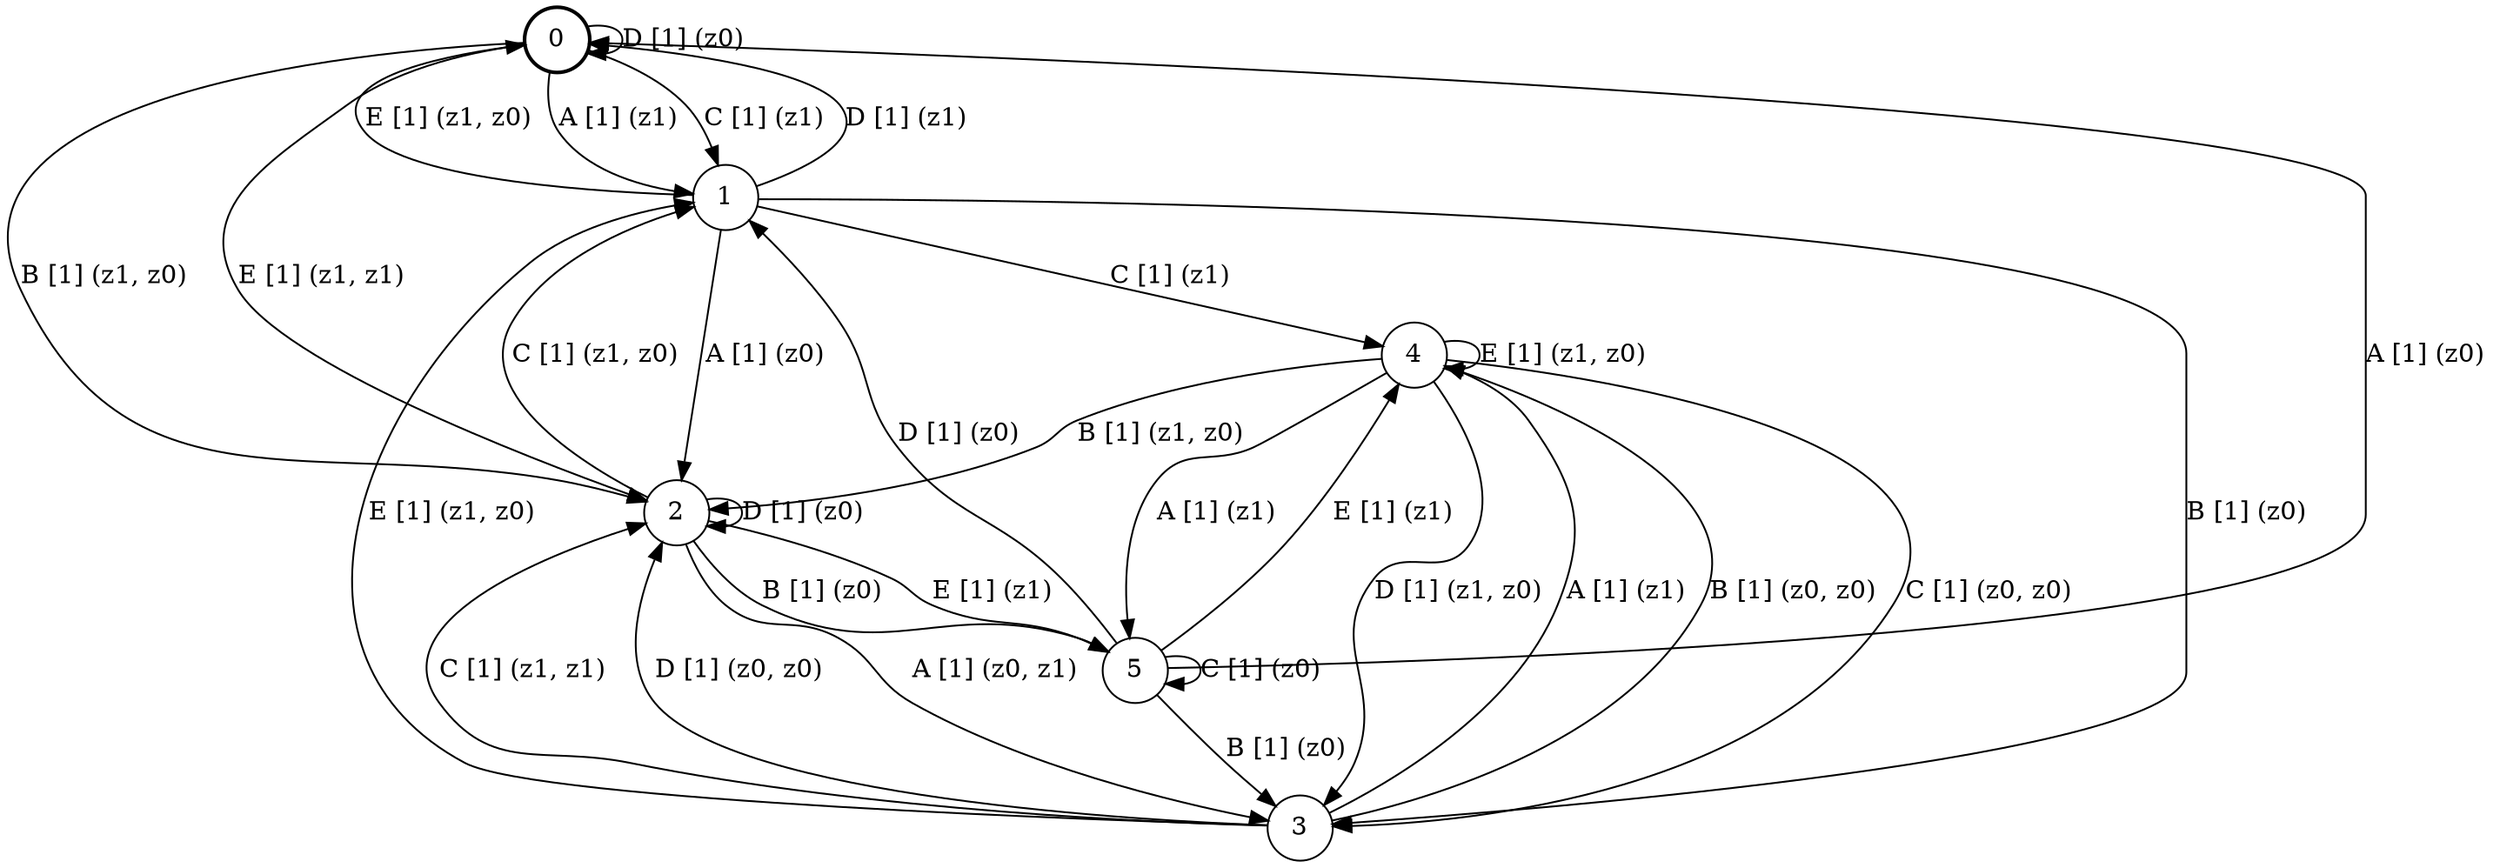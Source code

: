 # generated file, don't try to modify
# command: dot -Tpng <filename> > tree.png
digraph Automaton {
    node [shape = circle];
    0 [style = "bold"];
    0 -> 1 [label = "A [1] (z1) "];
    0 -> 2 [label = "B [1] (z1, z0) "];
    0 -> 1 [label = "C [1] (z1) "];
    0 -> 0 [label = "D [1] (z0) "];
    0 -> 2 [label = "E [1] (z1, z1) "];
    1 -> 2 [label = "A [1] (z0) "];
    1 -> 3 [label = "B [1] (z0) "];
    1 -> 4 [label = "C [1] (z1) "];
    1 -> 0 [label = "D [1] (z1) "];
    1 -> 0 [label = "E [1] (z1, z0) "];
    2 -> 3 [label = "A [1] (z0, z1) "];
    2 -> 5 [label = "B [1] (z0) "];
    2 -> 1 [label = "C [1] (z1, z0) "];
    2 -> 2 [label = "D [1] (z0) "];
    2 -> 5 [label = "E [1] (z1) "];
    3 -> 4 [label = "A [1] (z1) "];
    3 -> 4 [label = "B [1] (z0, z0) "];
    3 -> 2 [label = "C [1] (z1, z1) "];
    3 -> 2 [label = "D [1] (z0, z0) "];
    3 -> 1 [label = "E [1] (z1, z0) "];
    4 -> 5 [label = "A [1] (z1) "];
    4 -> 2 [label = "B [1] (z1, z0) "];
    4 -> 3 [label = "C [1] (z0, z0) "];
    4 -> 3 [label = "D [1] (z1, z0) "];
    4 -> 4 [label = "E [1] (z1, z0) "];
    5 -> 0 [label = "A [1] (z0) "];
    5 -> 3 [label = "B [1] (z0) "];
    5 -> 5 [label = "C [1] (z0) "];
    5 -> 1 [label = "D [1] (z0) "];
    5 -> 4 [label = "E [1] (z1) "];
}
